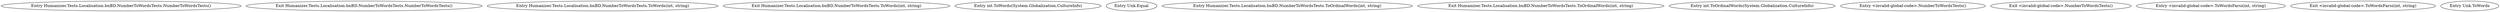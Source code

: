digraph  {
n0 [cluster="Humanizer.Tests.Localisation.bnBD.NumberToWordsTests.NumberToWordsTests()", label="Entry Humanizer.Tests.Localisation.bnBD.NumberToWordsTests.NumberToWordsTests()", span="7-7"];
n1 [cluster="Humanizer.Tests.Localisation.bnBD.NumberToWordsTests.NumberToWordsTests()", label="Exit Humanizer.Tests.Localisation.bnBD.NumberToWordsTests.NumberToWordsTests()", span="7-7"];
n2 [cluster="Humanizer.Tests.Localisation.bnBD.NumberToWordsTests.ToWords(int, string)", label="Entry Humanizer.Tests.Localisation.bnBD.NumberToWordsTests.ToWords(int, string)", span="40-40"];
n4 [cluster="Humanizer.Tests.Localisation.bnBD.NumberToWordsTests.ToWords(int, string)", label="Exit Humanizer.Tests.Localisation.bnBD.NumberToWordsTests.ToWords(int, string)", span="40-40"];
n5 [cluster="int.ToWords(System.Globalization.CultureInfo)", label="Entry int.ToWords(System.Globalization.CultureInfo)", span="16-16"];
n6 [cluster="Unk.Equal", label="Entry Unk.Equal", span=""];
n7 [cluster="Humanizer.Tests.Localisation.bnBD.NumberToWordsTests.ToOrdinalWords(int, string)", label="Entry Humanizer.Tests.Localisation.bnBD.NumberToWordsTests.ToOrdinalWords(int, string)", span="82-82"];
n9 [cluster="Humanizer.Tests.Localisation.bnBD.NumberToWordsTests.ToOrdinalWords(int, string)", label="Exit Humanizer.Tests.Localisation.bnBD.NumberToWordsTests.ToOrdinalWords(int, string)", span="82-82"];
n10 [cluster="int.ToOrdinalWords(System.Globalization.CultureInfo)", label="Entry int.ToOrdinalWords(System.Globalization.CultureInfo)", span="52-52"];
n11 [cluster="<invalid-global-code>.NumberToWordsTests()", label="Entry <invalid-global-code>.NumberToWordsTests()", span="88-88"];
n12 [cluster="<invalid-global-code>.NumberToWordsTests()", label="Exit <invalid-global-code>.NumberToWordsTests()", span="88-88"];
n13 [cluster="<invalid-global-code>.ToWordsFarsi(int, string)", label="Entry <invalid-global-code>.ToWordsFarsi(int, string)", span="118-118"];
n15 [cluster="<invalid-global-code>.ToWordsFarsi(int, string)", label="Exit <invalid-global-code>.ToWordsFarsi(int, string)", span="118-118"];
n16 [cluster="Unk.ToWords", label="Entry Unk.ToWords", span=""];
}
